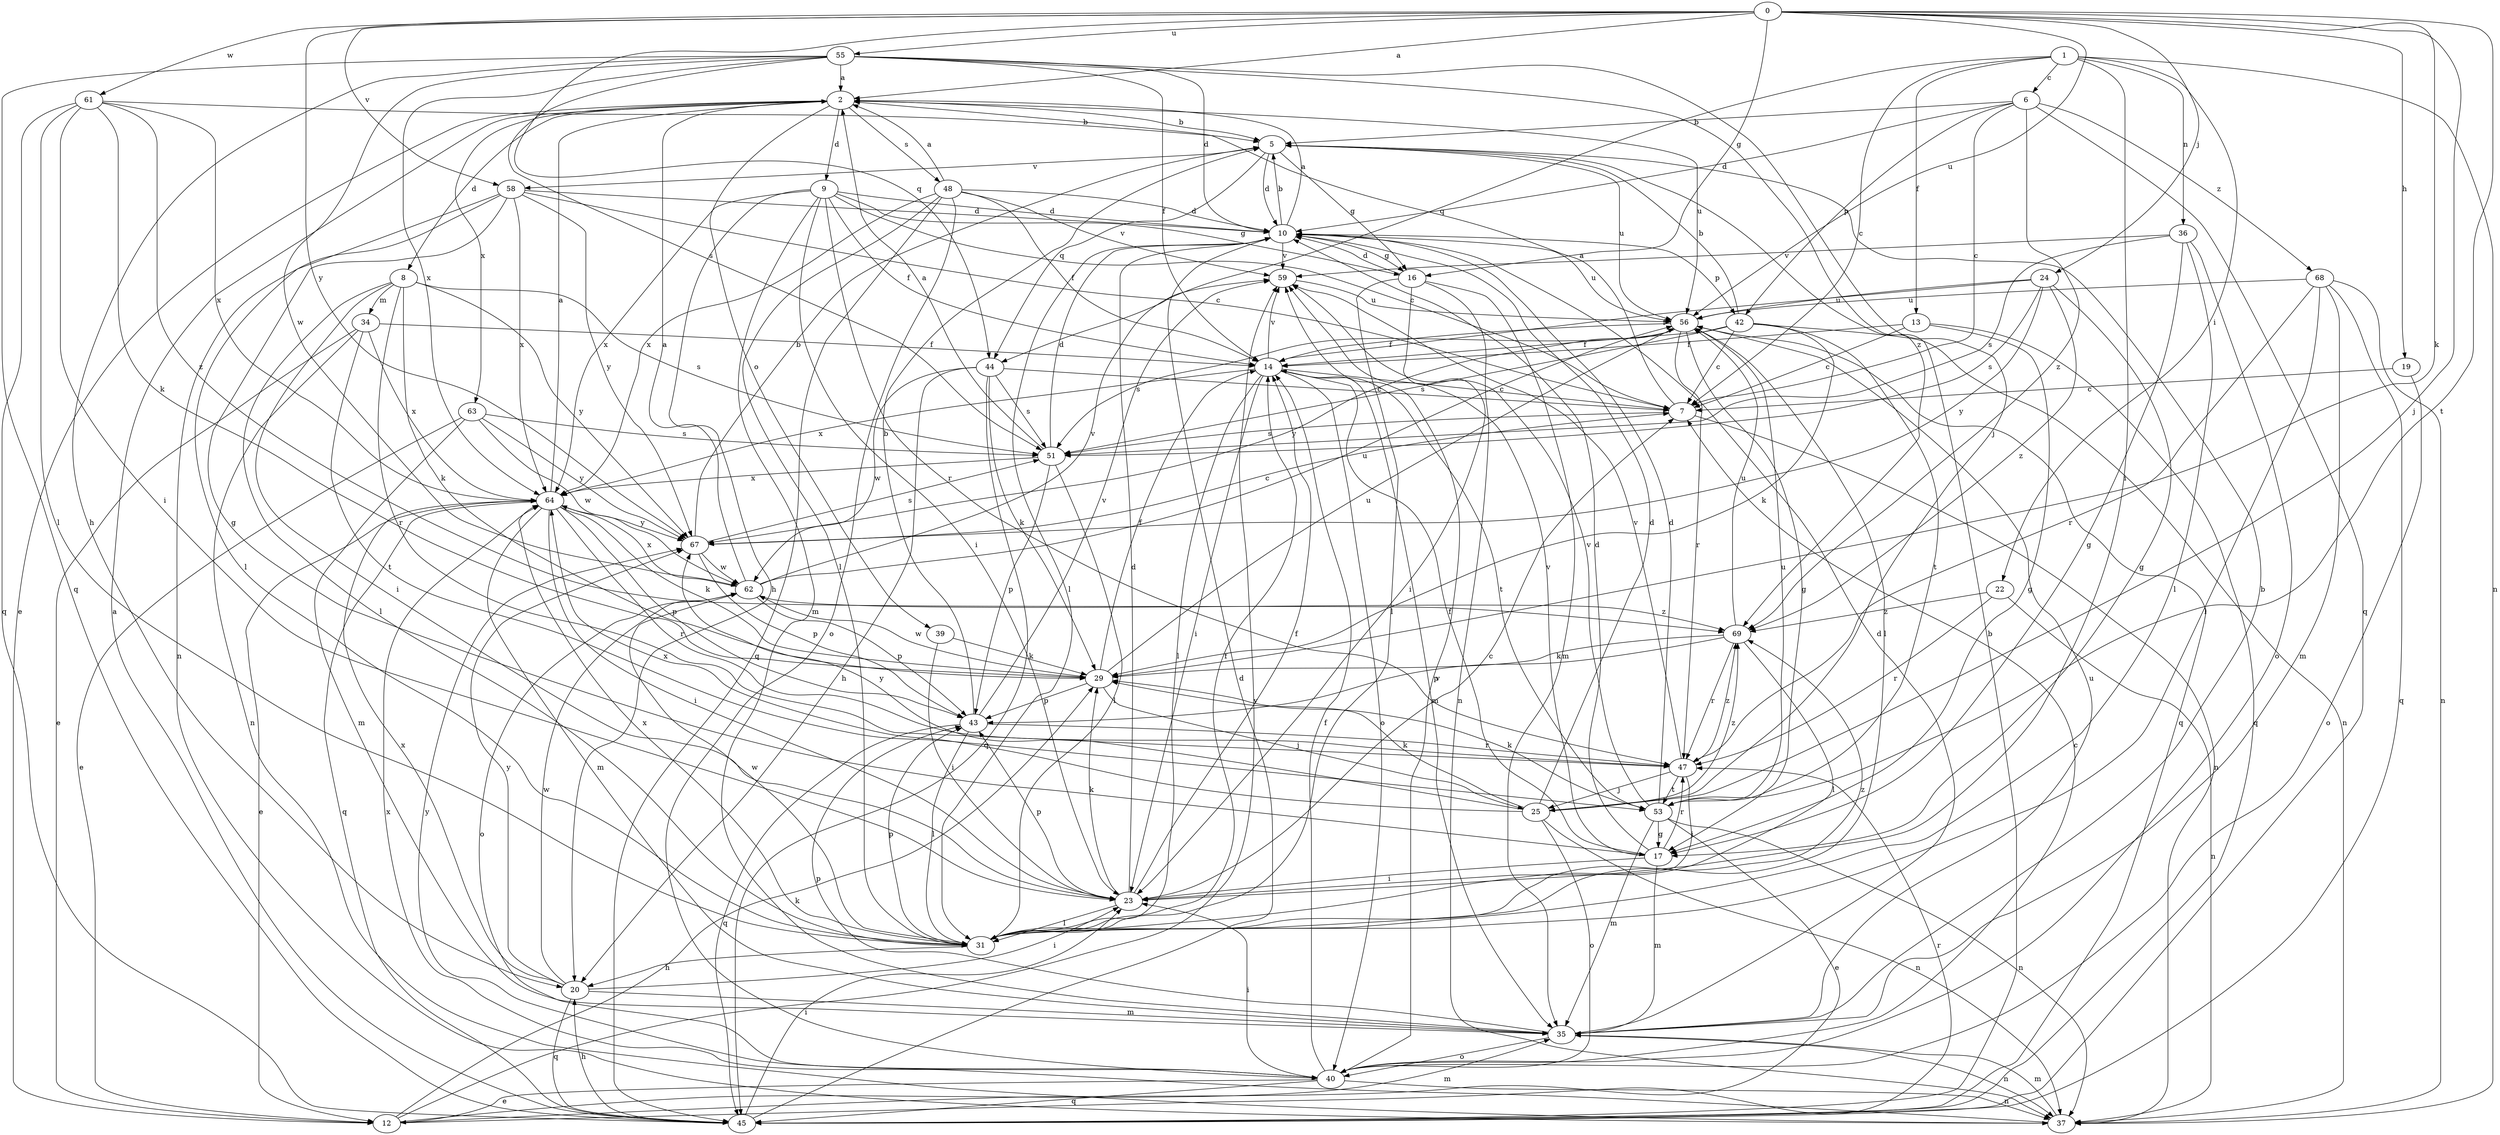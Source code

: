 strict digraph  {
0;
1;
2;
5;
6;
7;
8;
9;
10;
12;
13;
14;
16;
17;
19;
20;
22;
23;
24;
25;
29;
31;
34;
35;
36;
37;
39;
40;
42;
43;
44;
45;
47;
48;
51;
53;
55;
56;
58;
59;
61;
62;
63;
64;
67;
68;
69;
0 -> 2  [label=a];
0 -> 16  [label=g];
0 -> 19  [label=h];
0 -> 24  [label=j];
0 -> 25  [label=j];
0 -> 29  [label=k];
0 -> 44  [label=q];
0 -> 53  [label=t];
0 -> 55  [label=u];
0 -> 56  [label=u];
0 -> 58  [label=v];
0 -> 61  [label=w];
0 -> 67  [label=y];
1 -> 6  [label=c];
1 -> 7  [label=c];
1 -> 13  [label=f];
1 -> 22  [label=i];
1 -> 23  [label=i];
1 -> 36  [label=n];
1 -> 37  [label=n];
1 -> 44  [label=q];
2 -> 5  [label=b];
2 -> 8  [label=d];
2 -> 9  [label=d];
2 -> 12  [label=e];
2 -> 39  [label=o];
2 -> 48  [label=s];
2 -> 56  [label=u];
2 -> 63  [label=x];
5 -> 10  [label=d];
5 -> 16  [label=g];
5 -> 44  [label=q];
5 -> 56  [label=u];
5 -> 58  [label=v];
6 -> 5  [label=b];
6 -> 7  [label=c];
6 -> 10  [label=d];
6 -> 42  [label=p];
6 -> 45  [label=q];
6 -> 68  [label=z];
6 -> 69  [label=z];
7 -> 2  [label=a];
7 -> 37  [label=n];
7 -> 51  [label=s];
8 -> 23  [label=i];
8 -> 29  [label=k];
8 -> 31  [label=l];
8 -> 34  [label=m];
8 -> 47  [label=r];
8 -> 51  [label=s];
8 -> 67  [label=y];
9 -> 7  [label=c];
9 -> 10  [label=d];
9 -> 14  [label=f];
9 -> 16  [label=g];
9 -> 20  [label=h];
9 -> 23  [label=i];
9 -> 35  [label=m];
9 -> 47  [label=r];
9 -> 64  [label=x];
10 -> 2  [label=a];
10 -> 5  [label=b];
10 -> 16  [label=g];
10 -> 31  [label=l];
10 -> 42  [label=p];
10 -> 56  [label=u];
10 -> 59  [label=v];
12 -> 29  [label=k];
12 -> 35  [label=m];
12 -> 47  [label=r];
12 -> 59  [label=v];
13 -> 7  [label=c];
13 -> 14  [label=f];
13 -> 17  [label=g];
13 -> 45  [label=q];
14 -> 7  [label=c];
14 -> 23  [label=i];
14 -> 31  [label=l];
14 -> 35  [label=m];
14 -> 40  [label=o];
14 -> 53  [label=t];
14 -> 59  [label=v];
14 -> 64  [label=x];
16 -> 10  [label=d];
16 -> 23  [label=i];
16 -> 31  [label=l];
16 -> 35  [label=m];
16 -> 37  [label=n];
17 -> 10  [label=d];
17 -> 14  [label=f];
17 -> 23  [label=i];
17 -> 35  [label=m];
17 -> 47  [label=r];
17 -> 59  [label=v];
19 -> 7  [label=c];
19 -> 40  [label=o];
20 -> 23  [label=i];
20 -> 35  [label=m];
20 -> 45  [label=q];
20 -> 62  [label=w];
20 -> 64  [label=x];
20 -> 67  [label=y];
22 -> 37  [label=n];
22 -> 47  [label=r];
22 -> 69  [label=z];
23 -> 7  [label=c];
23 -> 10  [label=d];
23 -> 14  [label=f];
23 -> 29  [label=k];
23 -> 31  [label=l];
23 -> 43  [label=p];
24 -> 14  [label=f];
24 -> 17  [label=g];
24 -> 51  [label=s];
24 -> 56  [label=u];
24 -> 67  [label=y];
24 -> 69  [label=z];
25 -> 10  [label=d];
25 -> 29  [label=k];
25 -> 37  [label=n];
25 -> 40  [label=o];
25 -> 64  [label=x];
25 -> 67  [label=y];
25 -> 69  [label=z];
29 -> 14  [label=f];
29 -> 25  [label=j];
29 -> 43  [label=p];
29 -> 56  [label=u];
29 -> 62  [label=w];
31 -> 14  [label=f];
31 -> 20  [label=h];
31 -> 43  [label=p];
31 -> 62  [label=w];
31 -> 64  [label=x];
31 -> 69  [label=z];
34 -> 12  [label=e];
34 -> 14  [label=f];
34 -> 37  [label=n];
34 -> 53  [label=t];
34 -> 64  [label=x];
35 -> 5  [label=b];
35 -> 10  [label=d];
35 -> 37  [label=n];
35 -> 40  [label=o];
35 -> 43  [label=p];
35 -> 56  [label=u];
36 -> 17  [label=g];
36 -> 31  [label=l];
36 -> 40  [label=o];
36 -> 51  [label=s];
36 -> 59  [label=v];
37 -> 35  [label=m];
37 -> 64  [label=x];
39 -> 23  [label=i];
39 -> 29  [label=k];
40 -> 7  [label=c];
40 -> 12  [label=e];
40 -> 14  [label=f];
40 -> 23  [label=i];
40 -> 37  [label=n];
40 -> 45  [label=q];
40 -> 59  [label=v];
40 -> 67  [label=y];
42 -> 5  [label=b];
42 -> 7  [label=c];
42 -> 14  [label=f];
42 -> 29  [label=k];
42 -> 37  [label=n];
42 -> 51  [label=s];
42 -> 53  [label=t];
43 -> 5  [label=b];
43 -> 31  [label=l];
43 -> 45  [label=q];
43 -> 47  [label=r];
43 -> 59  [label=v];
44 -> 7  [label=c];
44 -> 20  [label=h];
44 -> 29  [label=k];
44 -> 45  [label=q];
44 -> 51  [label=s];
44 -> 62  [label=w];
45 -> 2  [label=a];
45 -> 5  [label=b];
45 -> 10  [label=d];
45 -> 20  [label=h];
45 -> 23  [label=i];
47 -> 23  [label=i];
47 -> 25  [label=j];
47 -> 53  [label=t];
47 -> 59  [label=v];
47 -> 69  [label=z];
48 -> 2  [label=a];
48 -> 10  [label=d];
48 -> 14  [label=f];
48 -> 31  [label=l];
48 -> 40  [label=o];
48 -> 45  [label=q];
48 -> 59  [label=v];
48 -> 64  [label=x];
51 -> 2  [label=a];
51 -> 10  [label=d];
51 -> 31  [label=l];
51 -> 43  [label=p];
51 -> 64  [label=x];
53 -> 10  [label=d];
53 -> 12  [label=e];
53 -> 17  [label=g];
53 -> 29  [label=k];
53 -> 35  [label=m];
53 -> 37  [label=n];
53 -> 56  [label=u];
53 -> 59  [label=v];
55 -> 2  [label=a];
55 -> 10  [label=d];
55 -> 14  [label=f];
55 -> 20  [label=h];
55 -> 25  [label=j];
55 -> 45  [label=q];
55 -> 51  [label=s];
55 -> 62  [label=w];
55 -> 64  [label=x];
55 -> 69  [label=z];
56 -> 14  [label=f];
56 -> 17  [label=g];
56 -> 31  [label=l];
56 -> 45  [label=q];
56 -> 47  [label=r];
56 -> 51  [label=s];
56 -> 67  [label=y];
58 -> 7  [label=c];
58 -> 10  [label=d];
58 -> 17  [label=g];
58 -> 31  [label=l];
58 -> 37  [label=n];
58 -> 64  [label=x];
58 -> 67  [label=y];
59 -> 56  [label=u];
61 -> 5  [label=b];
61 -> 23  [label=i];
61 -> 29  [label=k];
61 -> 31  [label=l];
61 -> 45  [label=q];
61 -> 64  [label=x];
61 -> 69  [label=z];
62 -> 2  [label=a];
62 -> 40  [label=o];
62 -> 43  [label=p];
62 -> 56  [label=u];
62 -> 59  [label=v];
62 -> 64  [label=x];
62 -> 69  [label=z];
63 -> 12  [label=e];
63 -> 35  [label=m];
63 -> 51  [label=s];
63 -> 62  [label=w];
63 -> 67  [label=y];
64 -> 2  [label=a];
64 -> 12  [label=e];
64 -> 23  [label=i];
64 -> 29  [label=k];
64 -> 35  [label=m];
64 -> 43  [label=p];
64 -> 45  [label=q];
64 -> 47  [label=r];
64 -> 67  [label=y];
67 -> 5  [label=b];
67 -> 7  [label=c];
67 -> 43  [label=p];
67 -> 51  [label=s];
67 -> 62  [label=w];
68 -> 31  [label=l];
68 -> 35  [label=m];
68 -> 37  [label=n];
68 -> 45  [label=q];
68 -> 47  [label=r];
68 -> 56  [label=u];
69 -> 29  [label=k];
69 -> 31  [label=l];
69 -> 43  [label=p];
69 -> 47  [label=r];
69 -> 56  [label=u];
}
